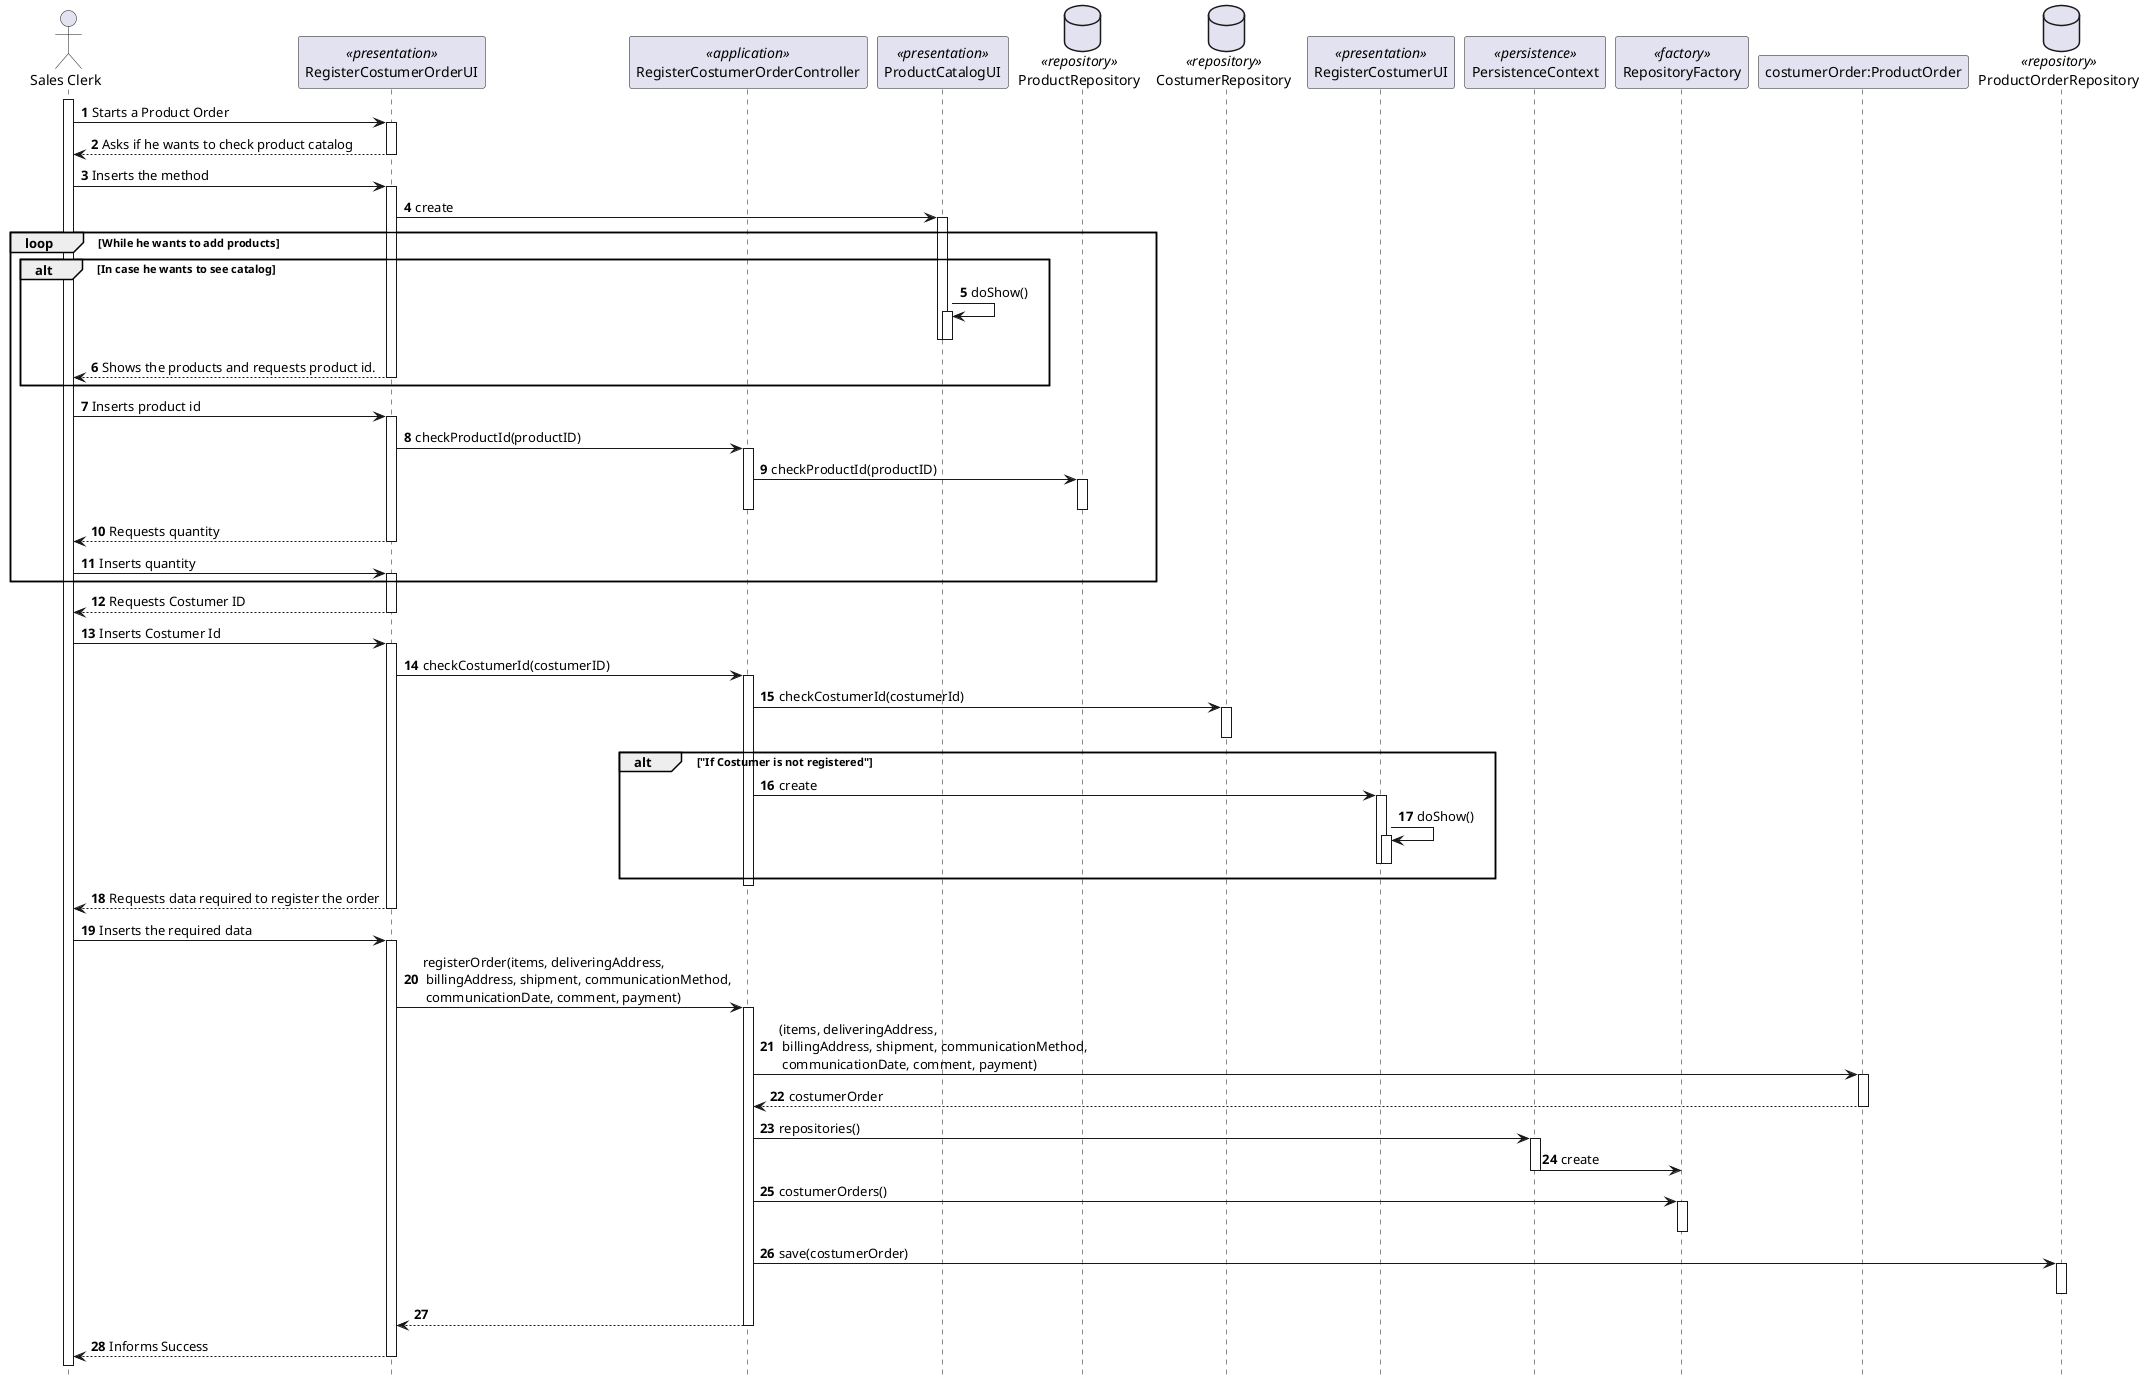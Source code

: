 @startuml
'https://plantuml.com/sequence-diagram

autonumber
hide footbox

actor "Sales Clerk" as ator
participant RegisterCostumerOrderUI as costumerOrderUi <<presentation>>
participant RegisterCostumerOrderController as costumerOrderController <<application>>
participant ProductCatalogUI as ProductCatalogUI <<presentation>>
database ProductRepository as productRepository <<repository>>
database CostumerRepository as costumerRepository <<repository>>
participant RegisterCostumerUI as registerCostumerUI <<presentation>>
participant PersistenceContext as persistence <<persistence>>
participant RepositoryFactory as factory <<factory>>
participant "costumerOrder:ProductOrder" as costumerOrder
database ProductOrderRepository as productOrderRepository <<repository>>


activate ator
ator -> costumerOrderUi: Starts a Product Order
activate costumerOrderUi
costumerOrderUi --> ator: Asks if he wants to check product catalog
deactivate costumerOrderUi
ator -> costumerOrderUi: Inserts the method
activate costumerOrderUi
costumerOrderUi -> ProductCatalogUI: create
loop While he wants to add products
    alt In case he wants to see catalog

        activate ProductCatalogUI
        ProductCatalogUI -> ProductCatalogUI: doShow()
        activate ProductCatalogUI
        deactivate ProductCatalogUI
        deactivate ProductCatalogUI
        costumerOrderUi -->ator: Shows the products and requests product id.
        deactivate costumerOrderUi
    end alt
    ator -> costumerOrderUi: Inserts product id
    activate costumerOrderUi
    costumerOrderUi -> costumerOrderController: checkProductId(productID)
    activate costumerOrderController
    costumerOrderController -> productRepository: checkProductId(productID)
    activate productRepository
    deactivate productRepository
    deactivate costumerOrderController
    costumerOrderUi --> ator: Requests quantity
    deactivate costumerOrderUi
    ator -> costumerOrderUi: Inserts quantity
    activate costumerOrderUi

end

costumerOrderUi --> ator: Requests Costumer ID
deactivate costumerOrderUi
ator -> costumerOrderUi: Inserts Costumer Id
activate costumerOrderUi
costumerOrderUi -> costumerOrderController: checkCostumerId(costumerID)
activate costumerOrderController
costumerOrderController -> costumerRepository: checkCostumerId(costumerId)
activate costumerRepository
deactivate costumerRepository
alt "If Costumer is not registered"
costumerOrderController -> registerCostumerUI: create
activate registerCostumerUI
registerCostumerUI -> registerCostumerUI: doShow()
activate registerCostumerUI
deactivate registerCostumerUI
deactivate registerCostumerUI
end
deactivate costumerOrderController
costumerOrderUi --> ator: Requests data required to register the order
deactivate costumerOrderUi
ator -> costumerOrderUi: Inserts the required data
activate costumerOrderUi
costumerOrderUi -> costumerOrderController: registerOrder(items, deliveringAddress,\n billingAddress, shipment, communicationMethod,\n communicationDate, comment, payment)
activate costumerOrderController
costumerOrderController -> costumerOrder: (items, deliveringAddress,\n billingAddress, shipment, communicationMethod,\n communicationDate, comment, payment)
activate costumerOrder
costumerOrder --> costumerOrderController: costumerOrder
deactivate costumerOrder
costumerOrderController -> persistence: repositories()
activate persistence
persistence -> factory: create
deactivate persistence

costumerOrderController -> factory: costumerOrders()
activate factory
deactivate factory
costumerOrderController -> productOrderRepository: save(costumerOrder)
activate productOrderRepository
deactivate productOrderRepository
costumerOrderController --> costumerOrderUi
deactivate costumerOrderController
costumerOrderUi --> ator: Informs Success
deactivate costumerOrderUi

@enduml